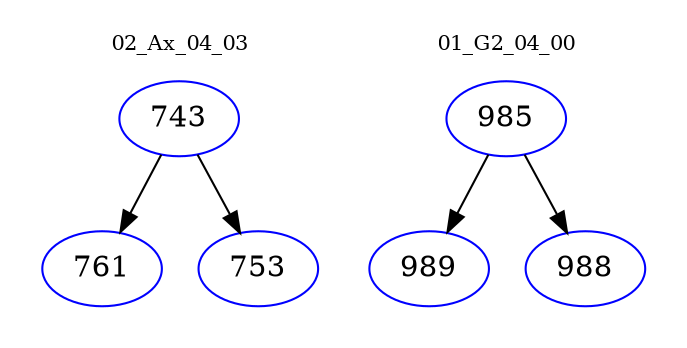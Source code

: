 digraph{
subgraph cluster_0 {
color = white
label = "02_Ax_04_03";
fontsize=10;
T0_743 [label="743", color="blue"]
T0_743 -> T0_761 [color="black"]
T0_761 [label="761", color="blue"]
T0_743 -> T0_753 [color="black"]
T0_753 [label="753", color="blue"]
}
subgraph cluster_1 {
color = white
label = "01_G2_04_00";
fontsize=10;
T1_985 [label="985", color="blue"]
T1_985 -> T1_989 [color="black"]
T1_989 [label="989", color="blue"]
T1_985 -> T1_988 [color="black"]
T1_988 [label="988", color="blue"]
}
}
